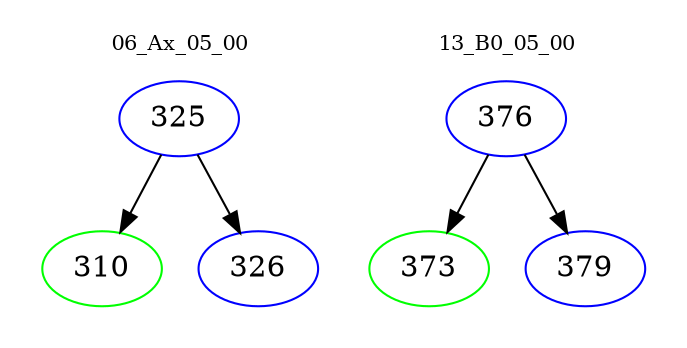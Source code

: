 digraph{
subgraph cluster_0 {
color = white
label = "06_Ax_05_00";
fontsize=10;
T0_325 [label="325", color="blue"]
T0_325 -> T0_310 [color="black"]
T0_310 [label="310", color="green"]
T0_325 -> T0_326 [color="black"]
T0_326 [label="326", color="blue"]
}
subgraph cluster_1 {
color = white
label = "13_B0_05_00";
fontsize=10;
T1_376 [label="376", color="blue"]
T1_376 -> T1_373 [color="black"]
T1_373 [label="373", color="green"]
T1_376 -> T1_379 [color="black"]
T1_379 [label="379", color="blue"]
}
}
